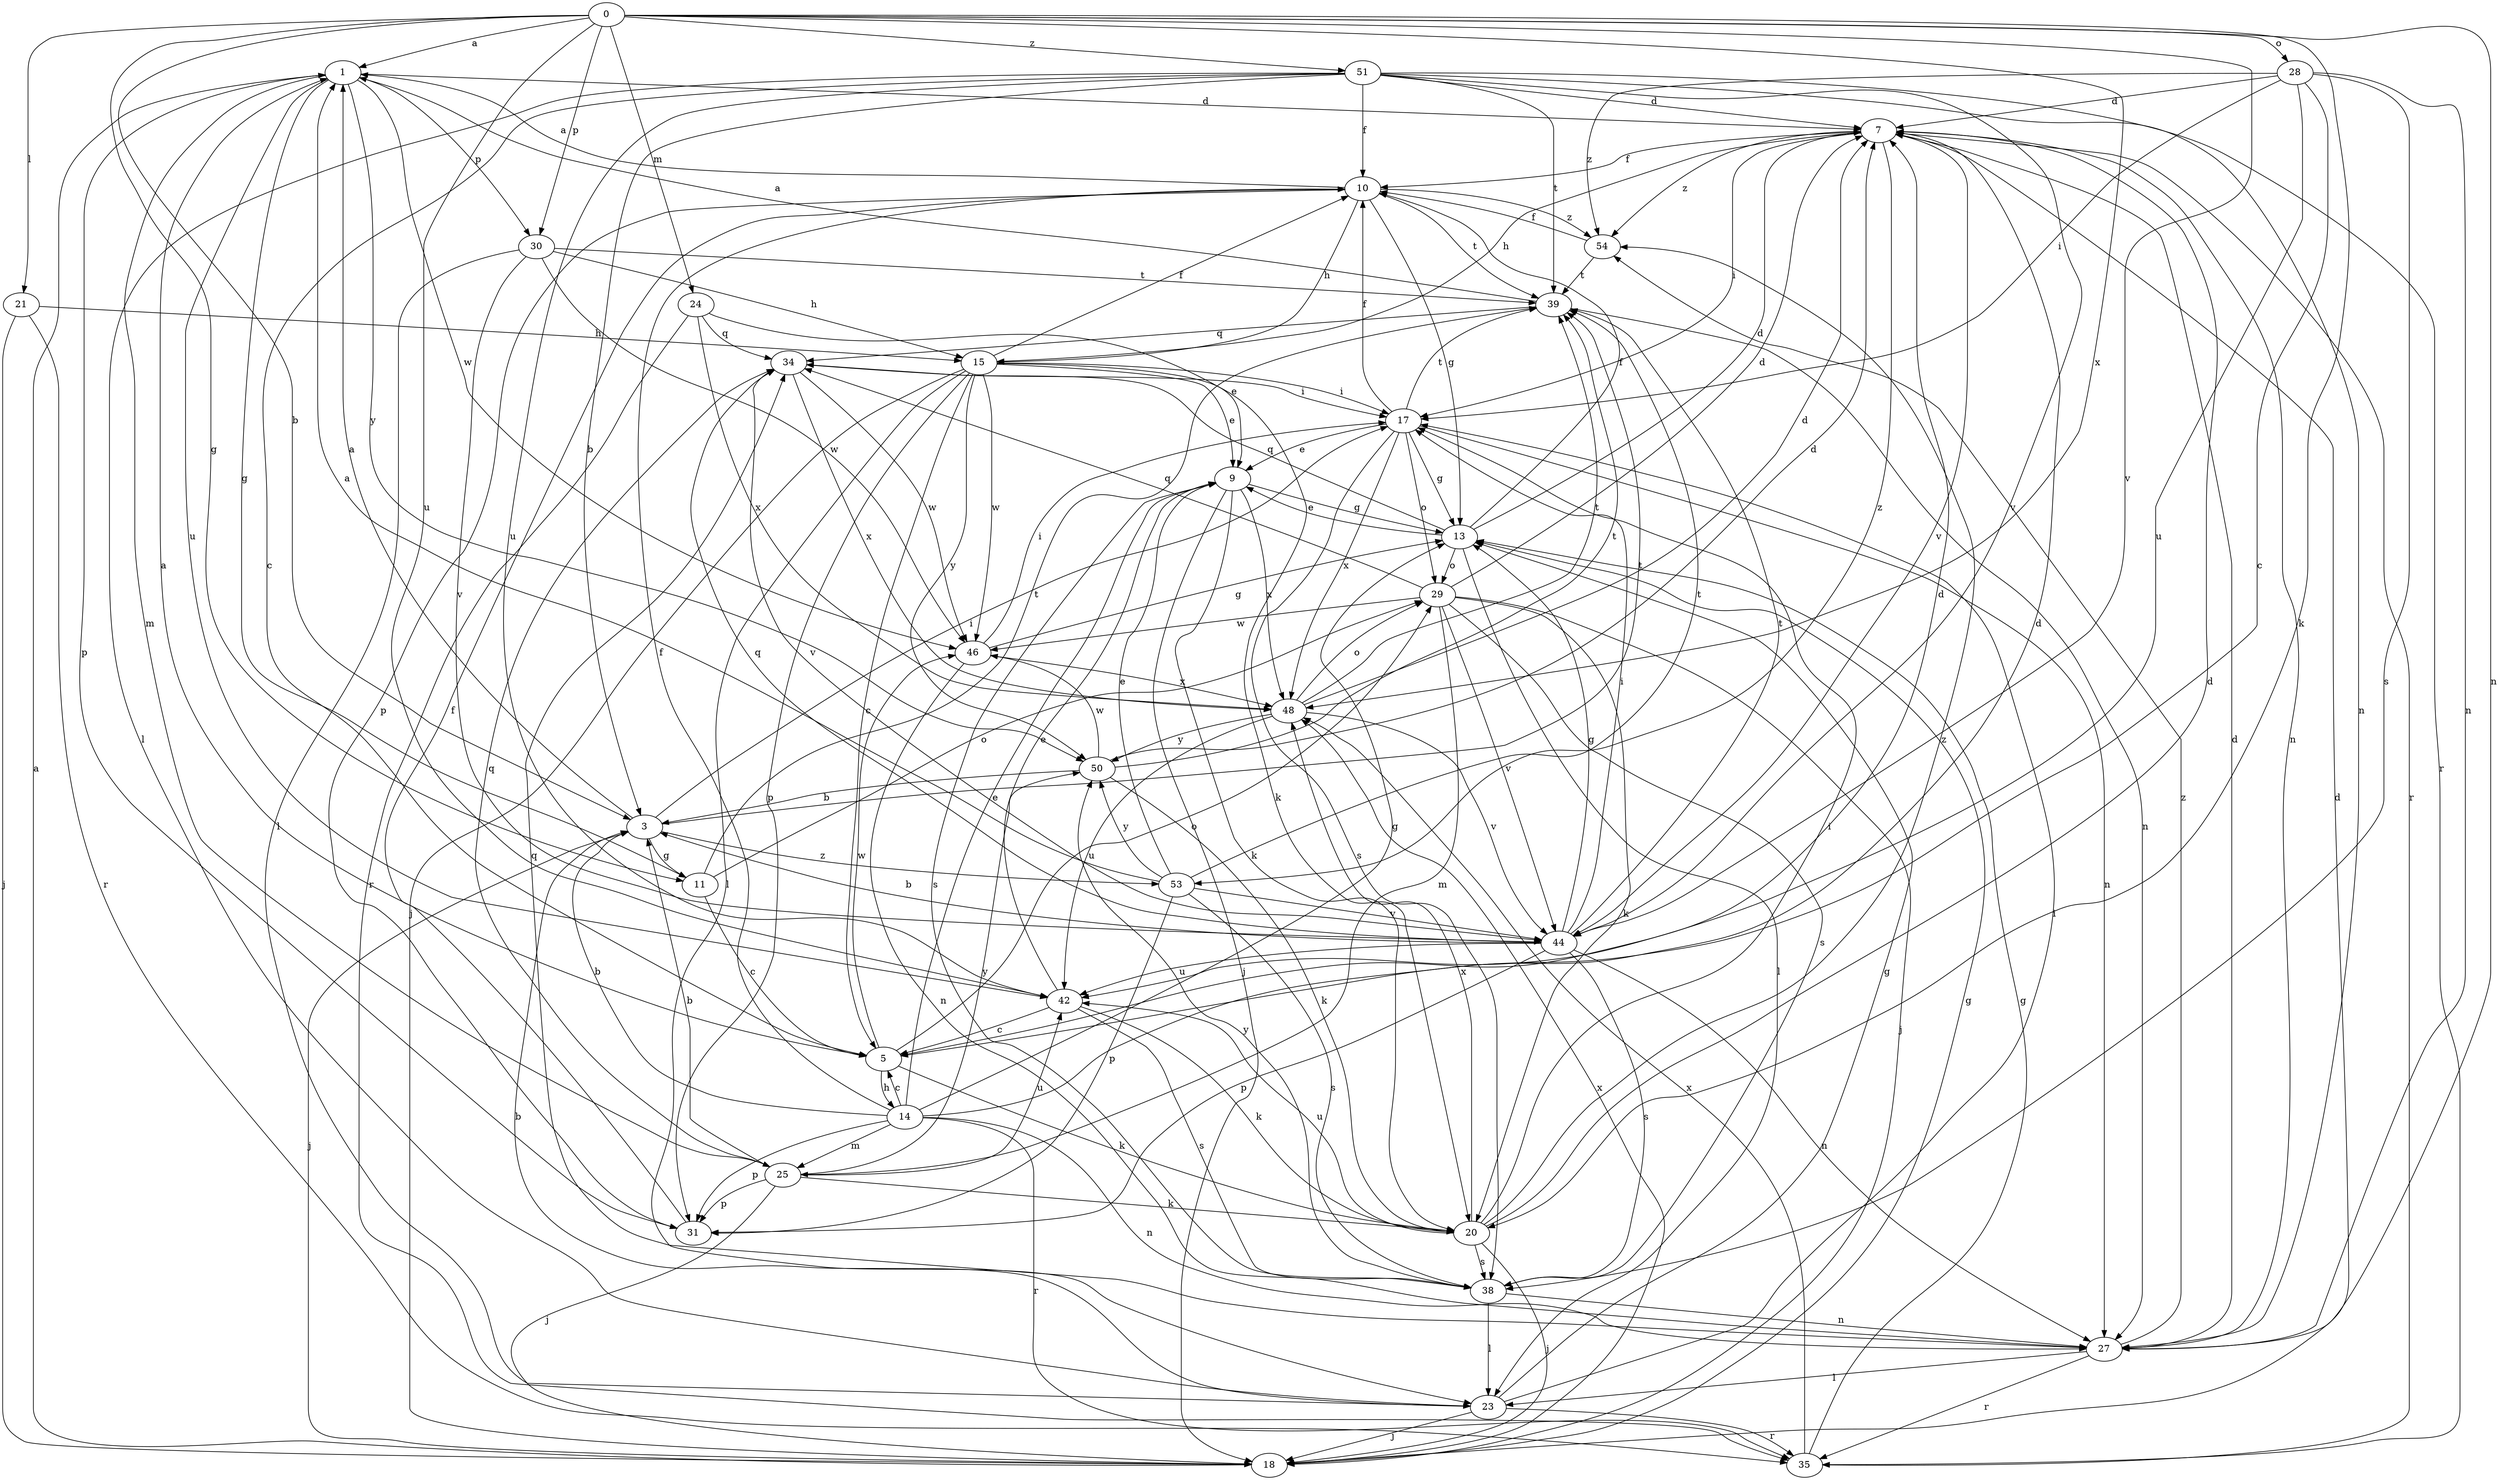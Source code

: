 strict digraph  {
0;
1;
3;
5;
7;
9;
10;
11;
13;
14;
15;
17;
18;
20;
21;
23;
24;
25;
27;
28;
29;
30;
31;
34;
35;
38;
39;
42;
44;
46;
48;
50;
51;
53;
54;
0 -> 1  [label=a];
0 -> 3  [label=b];
0 -> 11  [label=g];
0 -> 20  [label=k];
0 -> 21  [label=l];
0 -> 24  [label=m];
0 -> 27  [label=n];
0 -> 28  [label=o];
0 -> 30  [label=p];
0 -> 42  [label=u];
0 -> 44  [label=v];
0 -> 48  [label=x];
0 -> 51  [label=z];
1 -> 7  [label=d];
1 -> 11  [label=g];
1 -> 25  [label=m];
1 -> 30  [label=p];
1 -> 31  [label=p];
1 -> 42  [label=u];
1 -> 46  [label=w];
1 -> 50  [label=y];
3 -> 1  [label=a];
3 -> 11  [label=g];
3 -> 17  [label=i];
3 -> 18  [label=j];
3 -> 39  [label=t];
3 -> 53  [label=z];
5 -> 1  [label=a];
5 -> 7  [label=d];
5 -> 14  [label=h];
5 -> 20  [label=k];
5 -> 29  [label=o];
5 -> 46  [label=w];
7 -> 10  [label=f];
7 -> 15  [label=h];
7 -> 17  [label=i];
7 -> 27  [label=n];
7 -> 35  [label=r];
7 -> 44  [label=v];
7 -> 53  [label=z];
7 -> 54  [label=z];
9 -> 13  [label=g];
9 -> 18  [label=j];
9 -> 20  [label=k];
9 -> 38  [label=s];
9 -> 48  [label=x];
10 -> 1  [label=a];
10 -> 13  [label=g];
10 -> 15  [label=h];
10 -> 31  [label=p];
10 -> 39  [label=t];
10 -> 54  [label=z];
11 -> 5  [label=c];
11 -> 29  [label=o];
11 -> 39  [label=t];
13 -> 7  [label=d];
13 -> 9  [label=e];
13 -> 10  [label=f];
13 -> 23  [label=l];
13 -> 29  [label=o];
13 -> 34  [label=q];
14 -> 3  [label=b];
14 -> 5  [label=c];
14 -> 7  [label=d];
14 -> 9  [label=e];
14 -> 10  [label=f];
14 -> 13  [label=g];
14 -> 25  [label=m];
14 -> 27  [label=n];
14 -> 31  [label=p];
14 -> 35  [label=r];
15 -> 5  [label=c];
15 -> 9  [label=e];
15 -> 10  [label=f];
15 -> 17  [label=i];
15 -> 18  [label=j];
15 -> 20  [label=k];
15 -> 23  [label=l];
15 -> 31  [label=p];
15 -> 46  [label=w];
15 -> 50  [label=y];
17 -> 9  [label=e];
17 -> 10  [label=f];
17 -> 13  [label=g];
17 -> 27  [label=n];
17 -> 29  [label=o];
17 -> 38  [label=s];
17 -> 39  [label=t];
17 -> 48  [label=x];
18 -> 1  [label=a];
18 -> 7  [label=d];
18 -> 13  [label=g];
18 -> 48  [label=x];
20 -> 7  [label=d];
20 -> 17  [label=i];
20 -> 18  [label=j];
20 -> 38  [label=s];
20 -> 42  [label=u];
20 -> 48  [label=x];
20 -> 54  [label=z];
21 -> 15  [label=h];
21 -> 18  [label=j];
21 -> 35  [label=r];
23 -> 3  [label=b];
23 -> 13  [label=g];
23 -> 17  [label=i];
23 -> 18  [label=j];
23 -> 35  [label=r];
24 -> 9  [label=e];
24 -> 34  [label=q];
24 -> 35  [label=r];
24 -> 48  [label=x];
25 -> 3  [label=b];
25 -> 18  [label=j];
25 -> 20  [label=k];
25 -> 31  [label=p];
25 -> 34  [label=q];
25 -> 42  [label=u];
25 -> 50  [label=y];
27 -> 7  [label=d];
27 -> 23  [label=l];
27 -> 34  [label=q];
27 -> 35  [label=r];
27 -> 54  [label=z];
28 -> 5  [label=c];
28 -> 7  [label=d];
28 -> 17  [label=i];
28 -> 27  [label=n];
28 -> 38  [label=s];
28 -> 42  [label=u];
28 -> 54  [label=z];
29 -> 7  [label=d];
29 -> 18  [label=j];
29 -> 20  [label=k];
29 -> 25  [label=m];
29 -> 34  [label=q];
29 -> 38  [label=s];
29 -> 44  [label=v];
29 -> 46  [label=w];
30 -> 15  [label=h];
30 -> 23  [label=l];
30 -> 39  [label=t];
30 -> 44  [label=v];
30 -> 46  [label=w];
31 -> 10  [label=f];
34 -> 17  [label=i];
34 -> 44  [label=v];
34 -> 46  [label=w];
34 -> 48  [label=x];
35 -> 13  [label=g];
35 -> 48  [label=x];
38 -> 23  [label=l];
38 -> 27  [label=n];
38 -> 50  [label=y];
39 -> 1  [label=a];
39 -> 27  [label=n];
39 -> 34  [label=q];
42 -> 5  [label=c];
42 -> 9  [label=e];
42 -> 20  [label=k];
42 -> 38  [label=s];
44 -> 3  [label=b];
44 -> 13  [label=g];
44 -> 17  [label=i];
44 -> 27  [label=n];
44 -> 31  [label=p];
44 -> 34  [label=q];
44 -> 38  [label=s];
44 -> 39  [label=t];
44 -> 42  [label=u];
46 -> 13  [label=g];
46 -> 17  [label=i];
46 -> 27  [label=n];
46 -> 48  [label=x];
48 -> 7  [label=d];
48 -> 29  [label=o];
48 -> 39  [label=t];
48 -> 42  [label=u];
48 -> 44  [label=v];
48 -> 50  [label=y];
50 -> 3  [label=b];
50 -> 7  [label=d];
50 -> 20  [label=k];
50 -> 39  [label=t];
50 -> 46  [label=w];
51 -> 3  [label=b];
51 -> 5  [label=c];
51 -> 7  [label=d];
51 -> 10  [label=f];
51 -> 23  [label=l];
51 -> 27  [label=n];
51 -> 35  [label=r];
51 -> 39  [label=t];
51 -> 42  [label=u];
51 -> 44  [label=v];
53 -> 1  [label=a];
53 -> 9  [label=e];
53 -> 31  [label=p];
53 -> 38  [label=s];
53 -> 39  [label=t];
53 -> 44  [label=v];
53 -> 50  [label=y];
54 -> 10  [label=f];
54 -> 39  [label=t];
}
